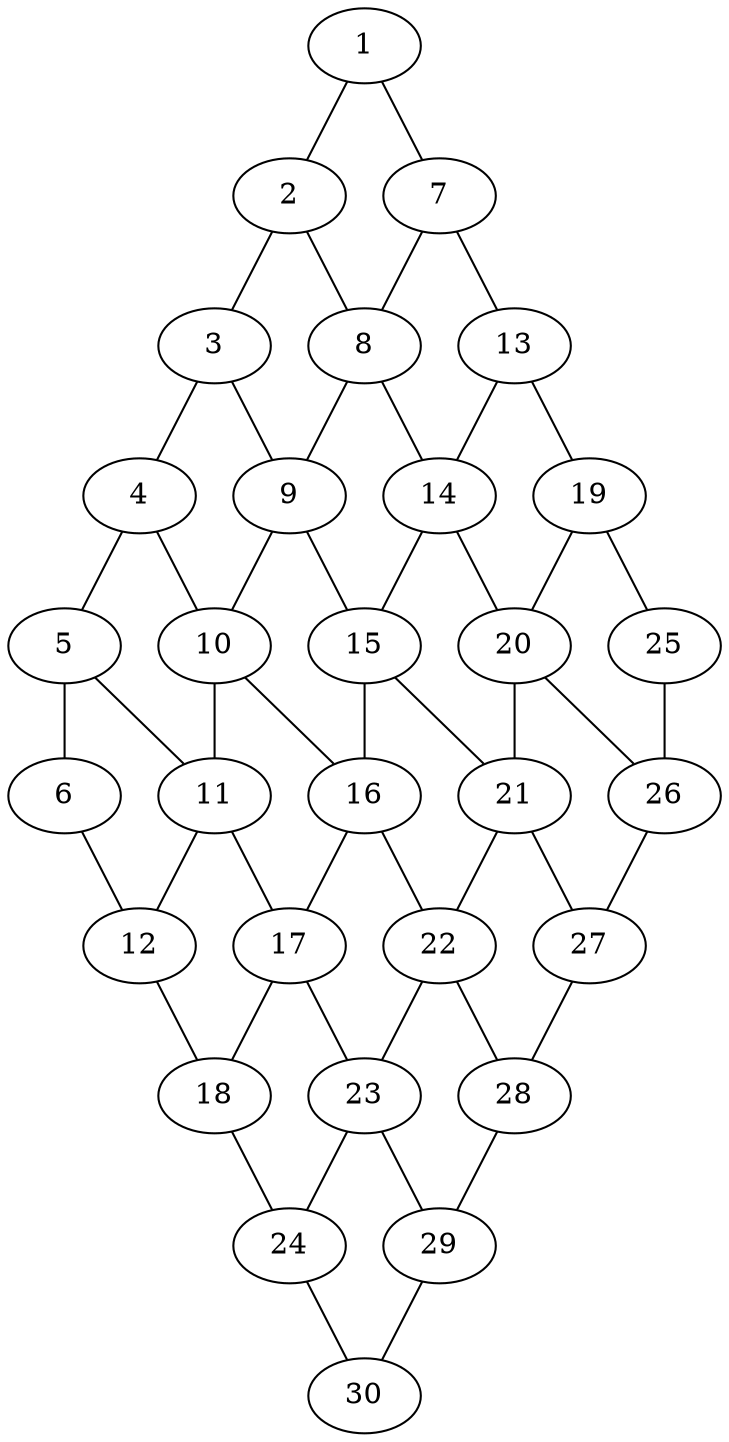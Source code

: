 graph G {
1;
2;
3;
4;
5;
6;
7;
8;
9;
10;
11;
12;
13;
14;
15;
16;
17;
18;
19;
20;
21;
22;
23;
24;
25;
26;
27;
28;
29;
30;
1 -- 2;
1 -- 7;
2 -- 3;
2 -- 8;
3 -- 4;
3 -- 9;
4 -- 5;
4 -- 10;
5 -- 6;
5 -- 11;
6 -- 12;
7 -- 8;
7 -- 13;
8 -- 9;
8 -- 14;
9 -- 10;
9 -- 15;
10 -- 11;
10 -- 16;
11 -- 12;
11 -- 17;
12 -- 18;
13 -- 14;
13 -- 19;
14 -- 15;
14 -- 20;
15 -- 16;
15 -- 21;
16 -- 17;
16 -- 22;
17 -- 18;
17 -- 23;
18 -- 24;
19 -- 20;
19 -- 25;
20 -- 21;
20 -- 26;
21 -- 22;
21 -- 27;
22 -- 23;
22 -- 28;
23 -- 24;
23 -- 29;
24 -- 30;
25 -- 26;
26 -- 27;
27 -- 28;
28 -- 29;
29 -- 30;
}
